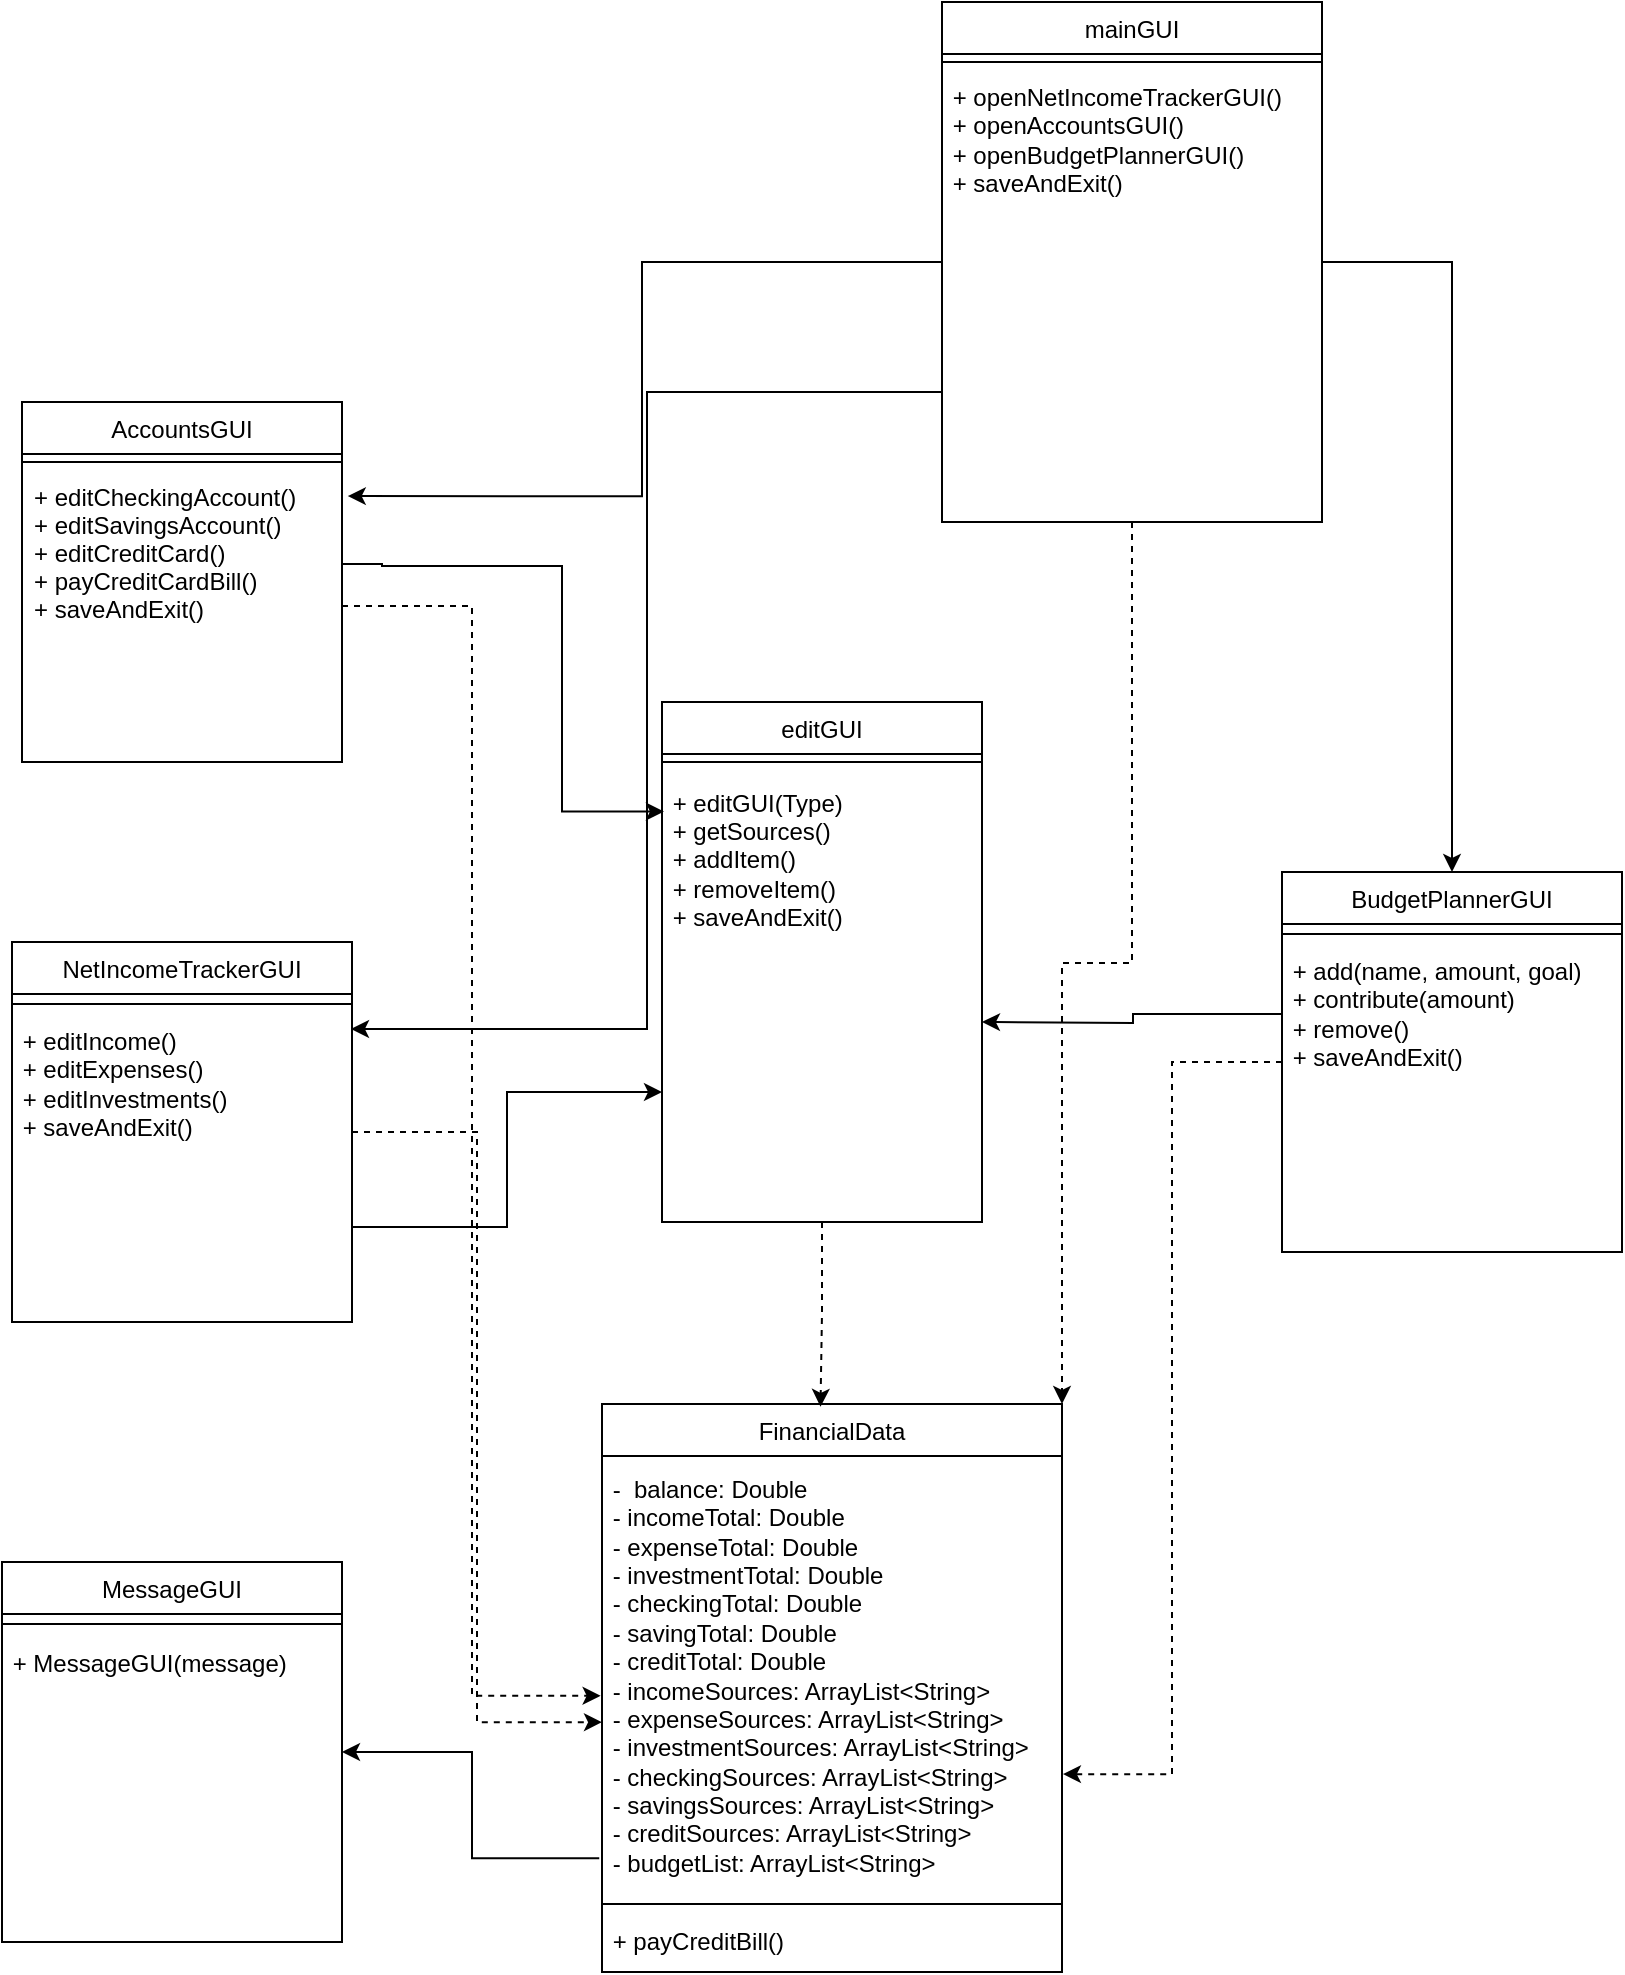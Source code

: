 <mxfile version="24.3.1" type="google">
  <diagram id="C5RBs43oDa-KdzZeNtuy" name="Page-1">
    <mxGraphModel grid="1" page="1" gridSize="10" guides="1" tooltips="1" connect="1" arrows="1" fold="1" pageScale="1" pageWidth="827" pageHeight="1169" math="0" shadow="0">
      <root>
        <mxCell id="WIyWlLk6GJQsqaUBKTNV-0" />
        <mxCell id="WIyWlLk6GJQsqaUBKTNV-1" parent="WIyWlLk6GJQsqaUBKTNV-0" />
        <mxCell id="1PLB17I36tUeewQhvuuq-11" style="edgeStyle=orthogonalEdgeStyle;rounded=0;orthogonalLoop=1;jettySize=auto;html=1;entryX=1;entryY=0;entryDx=0;entryDy=0;dashed=1;" edge="1" parent="WIyWlLk6GJQsqaUBKTNV-1" source="7Z3Eb2daHMO5Wzh2JKDy-3" target="7Z3Eb2daHMO5Wzh2JKDy-18">
          <mxGeometry relative="1" as="geometry" />
        </mxCell>
        <mxCell id="1PLB17I36tUeewQhvuuq-16" style="edgeStyle=orthogonalEdgeStyle;rounded=0;orthogonalLoop=1;jettySize=auto;html=1;exitX=1;exitY=0.5;exitDx=0;exitDy=0;strokeColor=default;strokeWidth=1;align=center;verticalAlign=middle;fontFamily=Helvetica;fontSize=11;fontColor=default;labelBackgroundColor=default;startArrow=none;startFill=0;startSize=20;endArrow=classic;" edge="1" parent="WIyWlLk6GJQsqaUBKTNV-1" source="7Z3Eb2daHMO5Wzh2JKDy-3" target="7Z3Eb2daHMO5Wzh2JKDy-6">
          <mxGeometry relative="1" as="geometry" />
        </mxCell>
        <mxCell id="7Z3Eb2daHMO5Wzh2JKDy-3" value="mainGUI" style="swimlane;fontStyle=0;align=center;verticalAlign=top;childLayout=stackLayout;horizontal=1;startSize=26;horizontalStack=0;resizeParent=1;resizeLast=0;collapsible=1;marginBottom=0;rounded=0;shadow=0;strokeWidth=1;" vertex="1" parent="WIyWlLk6GJQsqaUBKTNV-1">
          <mxGeometry x="620" y="-330" width="190" height="260" as="geometry">
            <mxRectangle x="230" y="140" width="160" height="26" as="alternateBounds" />
          </mxGeometry>
        </mxCell>
        <mxCell id="7Z3Eb2daHMO5Wzh2JKDy-4" value="" style="line;html=1;strokeWidth=1;align=left;verticalAlign=middle;spacingTop=-1;spacingLeft=3;spacingRight=3;rotatable=0;labelPosition=right;points=[];portConstraint=eastwest;" vertex="1" parent="7Z3Eb2daHMO5Wzh2JKDy-3">
          <mxGeometry y="26" width="190" height="8" as="geometry" />
        </mxCell>
        <mxCell id="7Z3Eb2daHMO5Wzh2JKDy-5" value="&amp;nbsp;+ openNetIncomeTrackerGUI()&amp;nbsp;&lt;div&gt;&amp;nbsp;+ openAccountsGUI()&lt;div&gt;&amp;nbsp;+ openBudgetPlannerGUI()&lt;br&gt;&lt;div&gt;&amp;nbsp;+ saveAndExit()&lt;br&gt;&lt;/div&gt;&lt;/div&gt;&lt;/div&gt;" style="text;html=1;align=left;verticalAlign=middle;resizable=0;points=[];autosize=1;strokeColor=none;fillColor=none;" vertex="1" parent="7Z3Eb2daHMO5Wzh2JKDy-3">
          <mxGeometry y="34" width="190" height="70" as="geometry" />
        </mxCell>
        <mxCell id="7Z3Eb2daHMO5Wzh2JKDy-6" value="BudgetPlannerGUI" style="swimlane;fontStyle=0;align=center;verticalAlign=top;childLayout=stackLayout;horizontal=1;startSize=26;horizontalStack=0;resizeParent=1;resizeLast=0;collapsible=1;marginBottom=0;rounded=0;shadow=0;strokeWidth=1;" vertex="1" parent="WIyWlLk6GJQsqaUBKTNV-1">
          <mxGeometry x="790" y="105" width="170" height="190" as="geometry">
            <mxRectangle x="340" y="380" width="170" height="26" as="alternateBounds" />
          </mxGeometry>
        </mxCell>
        <mxCell id="7Z3Eb2daHMO5Wzh2JKDy-7" value="" style="line;html=1;strokeWidth=1;align=left;verticalAlign=middle;spacingTop=-1;spacingLeft=3;spacingRight=3;rotatable=0;labelPosition=right;points=[];portConstraint=eastwest;" vertex="1" parent="7Z3Eb2daHMO5Wzh2JKDy-6">
          <mxGeometry y="26" width="170" height="10" as="geometry" />
        </mxCell>
        <mxCell id="1PLB17I36tUeewQhvuuq-19" style="edgeStyle=orthogonalEdgeStyle;rounded=0;orthogonalLoop=1;jettySize=auto;html=1;strokeColor=default;strokeWidth=1;align=center;verticalAlign=middle;fontFamily=Helvetica;fontSize=11;fontColor=default;labelBackgroundColor=default;startArrow=none;startFill=0;startSize=20;endArrow=classic;" edge="1" parent="7Z3Eb2daHMO5Wzh2JKDy-6" source="7Z3Eb2daHMO5Wzh2JKDy-8">
          <mxGeometry relative="1" as="geometry">
            <mxPoint x="-150.0" y="75" as="targetPoint" />
          </mxGeometry>
        </mxCell>
        <mxCell id="7Z3Eb2daHMO5Wzh2JKDy-8" value="&amp;nbsp;+ add(name, amount, goal)&lt;div&gt;&amp;nbsp;+ contribute(amount)&lt;/div&gt;&lt;div&gt;&amp;nbsp;+ remove()&lt;br&gt;&lt;div&gt;&amp;nbsp;+ saveAndExit()&lt;br&gt;&lt;/div&gt;&lt;/div&gt;" style="text;html=1;align=left;verticalAlign=middle;resizable=0;points=[];autosize=1;strokeColor=none;fillColor=none;" vertex="1" parent="7Z3Eb2daHMO5Wzh2JKDy-6">
          <mxGeometry y="36" width="170" height="70" as="geometry" />
        </mxCell>
        <mxCell id="7Z3Eb2daHMO5Wzh2JKDy-11" value="AccountsGUI" style="swimlane;fontStyle=0;align=center;verticalAlign=top;childLayout=stackLayout;horizontal=1;startSize=26;horizontalStack=0;resizeParent=1;resizeLast=0;collapsible=1;marginBottom=0;rounded=0;shadow=0;strokeWidth=1;" vertex="1" parent="WIyWlLk6GJQsqaUBKTNV-1">
          <mxGeometry x="160" y="-130" width="160" height="180" as="geometry">
            <mxRectangle x="130" y="380" width="160" height="26" as="alternateBounds" />
          </mxGeometry>
        </mxCell>
        <mxCell id="7Z3Eb2daHMO5Wzh2JKDy-12" value="" style="line;html=1;strokeWidth=1;align=left;verticalAlign=middle;spacingTop=-1;spacingLeft=3;spacingRight=3;rotatable=0;labelPosition=right;points=[];portConstraint=eastwest;" vertex="1" parent="7Z3Eb2daHMO5Wzh2JKDy-11">
          <mxGeometry y="26" width="160" height="8" as="geometry" />
        </mxCell>
        <mxCell id="7Z3Eb2daHMO5Wzh2JKDy-13" value="+ editCheckingAccount()&#xa;+ editSavingsAccount()&#xa;+ editCreditCard()&#xa;+ payCreditCardBill()&#xa;+ saveAndExit()" style="text;align=left;verticalAlign=top;spacingLeft=4;spacingRight=4;overflow=hidden;rotatable=0;points=[[0,0.5],[1,0.5]];portConstraint=eastwest;fontStyle=0" vertex="1" parent="7Z3Eb2daHMO5Wzh2JKDy-11">
          <mxGeometry y="34" width="160" height="136" as="geometry" />
        </mxCell>
        <mxCell id="1PLB17I36tUeewQhvuuq-7" style="edgeStyle=orthogonalEdgeStyle;rounded=0;orthogonalLoop=1;jettySize=auto;html=1;entryX=0;entryY=0.605;entryDx=0;entryDy=0;entryPerimeter=0;dashed=1;" edge="1" parent="WIyWlLk6GJQsqaUBKTNV-1" source="7Z3Eb2daHMO5Wzh2JKDy-15" target="7Z3Eb2daHMO5Wzh2JKDy-19">
          <mxGeometry relative="1" as="geometry">
            <mxPoint x="400" y="740" as="targetPoint" />
          </mxGeometry>
        </mxCell>
        <mxCell id="1PLB17I36tUeewQhvuuq-18" style="edgeStyle=orthogonalEdgeStyle;rounded=0;orthogonalLoop=1;jettySize=auto;html=1;exitX=1;exitY=0.75;exitDx=0;exitDy=0;entryX=0;entryY=0.75;entryDx=0;entryDy=0;strokeColor=default;strokeWidth=1;align=center;verticalAlign=middle;fontFamily=Helvetica;fontSize=11;fontColor=default;labelBackgroundColor=default;startArrow=none;startFill=0;startSize=20;endArrow=classic;" edge="1" parent="WIyWlLk6GJQsqaUBKTNV-1" source="7Z3Eb2daHMO5Wzh2JKDy-15" target="1PLB17I36tUeewQhvuuq-0">
          <mxGeometry relative="1" as="geometry" />
        </mxCell>
        <mxCell id="7Z3Eb2daHMO5Wzh2JKDy-15" value="NetIncomeTrackerGUI" style="swimlane;fontStyle=0;align=center;verticalAlign=top;childLayout=stackLayout;horizontal=1;startSize=26;horizontalStack=0;resizeParent=1;resizeLast=0;collapsible=1;marginBottom=0;rounded=0;shadow=0;strokeWidth=1;" vertex="1" parent="WIyWlLk6GJQsqaUBKTNV-1">
          <mxGeometry x="155" y="140" width="170" height="190" as="geometry">
            <mxRectangle x="340" y="380" width="170" height="26" as="alternateBounds" />
          </mxGeometry>
        </mxCell>
        <mxCell id="7Z3Eb2daHMO5Wzh2JKDy-16" value="" style="line;html=1;strokeWidth=1;align=left;verticalAlign=middle;spacingTop=-1;spacingLeft=3;spacingRight=3;rotatable=0;labelPosition=right;points=[];portConstraint=eastwest;" vertex="1" parent="7Z3Eb2daHMO5Wzh2JKDy-15">
          <mxGeometry y="26" width="170" height="10" as="geometry" />
        </mxCell>
        <mxCell id="7Z3Eb2daHMO5Wzh2JKDy-17" value="&lt;div&gt;&amp;nbsp;+ editIncome()&amp;nbsp;&lt;/div&gt;&lt;div&gt;&amp;nbsp;+ editExpenses()&lt;/div&gt;&lt;div&gt;&amp;nbsp;+ editInvestments()&lt;/div&gt;&lt;div&gt;&amp;nbsp;+ saveAndExit()&lt;br&gt;&lt;/div&gt;" style="text;html=1;align=left;verticalAlign=middle;resizable=0;points=[];autosize=1;strokeColor=none;fillColor=none;" vertex="1" parent="7Z3Eb2daHMO5Wzh2JKDy-15">
          <mxGeometry y="36" width="170" height="70" as="geometry" />
        </mxCell>
        <mxCell id="7Z3Eb2daHMO5Wzh2JKDy-18" value="FinancialData" style="swimlane;fontStyle=0;align=center;verticalAlign=top;childLayout=stackLayout;horizontal=1;startSize=26;horizontalStack=0;resizeParent=1;resizeLast=0;collapsible=1;marginBottom=0;rounded=0;shadow=0;strokeWidth=1;" vertex="1" parent="WIyWlLk6GJQsqaUBKTNV-1">
          <mxGeometry x="450" y="371" width="230" height="284" as="geometry">
            <mxRectangle x="130" y="380" width="160" height="26" as="alternateBounds" />
          </mxGeometry>
        </mxCell>
        <mxCell id="7Z3Eb2daHMO5Wzh2JKDy-19" value="&amp;nbsp;-&amp;nbsp; balance: Double&lt;div&gt;&amp;nbsp;- incomeTotal: Double&lt;/div&gt;&lt;div&gt;&amp;nbsp;- expenseTotal: Double&lt;/div&gt;&lt;div&gt;&amp;nbsp;- investmentTotal: Double&lt;/div&gt;&lt;div&gt;&amp;nbsp;- checkingTotal: Double&lt;/div&gt;&lt;div&gt;&amp;nbsp;- savingTotal: Double&lt;/div&gt;&lt;div&gt;&amp;nbsp;- creditTotal: Double&lt;/div&gt;&lt;div&gt;&amp;nbsp;- incomeSources: ArrayList&amp;lt;String&amp;gt;&lt;/div&gt;&lt;div&gt;&amp;nbsp;- expenseSources: ArrayList&amp;lt;String&amp;gt;&lt;/div&gt;&lt;div&gt;&amp;nbsp;- investmentSources: ArrayList&amp;lt;String&amp;gt;&lt;br&gt;&amp;nbsp;- checkingSources: ArrayList&amp;lt;String&amp;gt;&lt;br&gt;&amp;nbsp;- savingsSources: ArrayList&amp;lt;String&amp;gt;&lt;br&gt;&amp;nbsp;- creditSources: ArrayList&amp;lt;String&amp;gt;&lt;/div&gt;&lt;div&gt;&amp;nbsp;- budgetList: ArrayList&amp;lt;String&amp;gt;&lt;/div&gt;" style="text;html=1;align=left;verticalAlign=middle;resizable=0;points=[];autosize=1;strokeColor=none;fillColor=none;" vertex="1" parent="7Z3Eb2daHMO5Wzh2JKDy-18">
          <mxGeometry y="26" width="230" height="220" as="geometry" />
        </mxCell>
        <mxCell id="7Z3Eb2daHMO5Wzh2JKDy-20" value="" style="line;html=1;strokeWidth=1;align=left;verticalAlign=middle;spacingTop=-1;spacingLeft=3;spacingRight=3;rotatable=0;labelPosition=right;points=[];portConstraint=eastwest;" vertex="1" parent="7Z3Eb2daHMO5Wzh2JKDy-18">
          <mxGeometry y="246" width="230" height="8" as="geometry" />
        </mxCell>
        <mxCell id="7Z3Eb2daHMO5Wzh2JKDy-21" value="&amp;nbsp;+ payCreditBill()" style="text;html=1;align=left;verticalAlign=middle;whiteSpace=wrap;rounded=0;" vertex="1" parent="7Z3Eb2daHMO5Wzh2JKDy-18">
          <mxGeometry y="254" width="230" height="30" as="geometry" />
        </mxCell>
        <mxCell id="1PLB17I36tUeewQhvuuq-0" value="editGUI" style="swimlane;fontStyle=0;align=center;verticalAlign=top;childLayout=stackLayout;horizontal=1;startSize=26;horizontalStack=0;resizeParent=1;resizeLast=0;collapsible=1;marginBottom=0;rounded=0;shadow=0;strokeWidth=1;" vertex="1" parent="WIyWlLk6GJQsqaUBKTNV-1">
          <mxGeometry x="480" y="20" width="160" height="260" as="geometry">
            <mxRectangle x="230" y="140" width="160" height="26" as="alternateBounds" />
          </mxGeometry>
        </mxCell>
        <mxCell id="1PLB17I36tUeewQhvuuq-1" value="" style="line;html=1;strokeWidth=1;align=left;verticalAlign=middle;spacingTop=-1;spacingLeft=3;spacingRight=3;rotatable=0;labelPosition=right;points=[];portConstraint=eastwest;" vertex="1" parent="1PLB17I36tUeewQhvuuq-0">
          <mxGeometry y="26" width="160" height="8" as="geometry" />
        </mxCell>
        <mxCell id="1PLB17I36tUeewQhvuuq-2" value="&amp;nbsp;+ editGUI(Type)&lt;div&gt;&amp;nbsp;+ getSources()&lt;div&gt;&amp;nbsp;+ addItem()&lt;br&gt;&lt;div&gt;&amp;nbsp;+ removeItem()&lt;div&gt;&amp;nbsp;+ saveAndExit()&lt;/div&gt;&lt;/div&gt;&lt;/div&gt;&lt;/div&gt;" style="text;html=1;align=left;verticalAlign=middle;resizable=0;points=[];autosize=1;strokeColor=none;fillColor=none;" vertex="1" parent="1PLB17I36tUeewQhvuuq-0">
          <mxGeometry y="34" width="160" height="90" as="geometry" />
        </mxCell>
        <mxCell id="1PLB17I36tUeewQhvuuq-3" value="MessageGUI" style="swimlane;fontStyle=0;align=center;verticalAlign=top;childLayout=stackLayout;horizontal=1;startSize=26;horizontalStack=0;resizeParent=1;resizeLast=0;collapsible=1;marginBottom=0;rounded=0;shadow=0;strokeWidth=1;" vertex="1" parent="WIyWlLk6GJQsqaUBKTNV-1">
          <mxGeometry x="150" y="450" width="170" height="190" as="geometry">
            <mxRectangle x="340" y="380" width="170" height="26" as="alternateBounds" />
          </mxGeometry>
        </mxCell>
        <mxCell id="1PLB17I36tUeewQhvuuq-4" value="" style="line;html=1;strokeWidth=1;align=left;verticalAlign=middle;spacingTop=-1;spacingLeft=3;spacingRight=3;rotatable=0;labelPosition=right;points=[];portConstraint=eastwest;" vertex="1" parent="1PLB17I36tUeewQhvuuq-3">
          <mxGeometry y="26" width="170" height="10" as="geometry" />
        </mxCell>
        <mxCell id="1PLB17I36tUeewQhvuuq-5" value="&amp;nbsp;+ MessageGUI(message)" style="text;html=1;align=left;verticalAlign=middle;resizable=0;points=[];autosize=1;strokeColor=none;fillColor=none;" vertex="1" parent="1PLB17I36tUeewQhvuuq-3">
          <mxGeometry y="36" width="170" height="30" as="geometry" />
        </mxCell>
        <mxCell id="1PLB17I36tUeewQhvuuq-6" style="edgeStyle=orthogonalEdgeStyle;rounded=0;orthogonalLoop=1;jettySize=auto;html=1;exitX=1;exitY=0.5;exitDx=0;exitDy=0;entryX=-0.003;entryY=0.545;entryDx=0;entryDy=0;entryPerimeter=0;dashed=1;" edge="1" parent="WIyWlLk6GJQsqaUBKTNV-1" source="7Z3Eb2daHMO5Wzh2JKDy-13" target="7Z3Eb2daHMO5Wzh2JKDy-19">
          <mxGeometry relative="1" as="geometry" />
        </mxCell>
        <mxCell id="1PLB17I36tUeewQhvuuq-9" style="edgeStyle=orthogonalEdgeStyle;rounded=0;orthogonalLoop=1;jettySize=auto;html=1;entryX=1.002;entryY=0.723;entryDx=0;entryDy=0;entryPerimeter=0;dashed=1;" edge="1" parent="WIyWlLk6GJQsqaUBKTNV-1" source="7Z3Eb2daHMO5Wzh2JKDy-6" target="7Z3Eb2daHMO5Wzh2JKDy-19">
          <mxGeometry relative="1" as="geometry" />
        </mxCell>
        <mxCell id="1PLB17I36tUeewQhvuuq-10" style="edgeStyle=orthogonalEdgeStyle;rounded=0;orthogonalLoop=1;jettySize=auto;html=1;entryX=0.475;entryY=0.005;entryDx=0;entryDy=0;entryPerimeter=0;dashed=1;" edge="1" parent="WIyWlLk6GJQsqaUBKTNV-1" source="1PLB17I36tUeewQhvuuq-0" target="7Z3Eb2daHMO5Wzh2JKDy-18">
          <mxGeometry relative="1" as="geometry" />
        </mxCell>
        <mxCell id="1PLB17I36tUeewQhvuuq-12" style="edgeStyle=orthogonalEdgeStyle;rounded=0;orthogonalLoop=1;jettySize=auto;html=1;entryX=1;entryY=0.5;entryDx=0;entryDy=0;exitX=-0.006;exitY=0.914;exitDx=0;exitDy=0;exitPerimeter=0;startArrow=none;startFill=0;strokeWidth=1;startSize=20;strokeColor=default;align=center;verticalAlign=middle;fontFamily=Helvetica;fontSize=11;fontColor=default;labelBackgroundColor=default;endArrow=classic;" edge="1" parent="WIyWlLk6GJQsqaUBKTNV-1" source="7Z3Eb2daHMO5Wzh2JKDy-19" target="1PLB17I36tUeewQhvuuq-3">
          <mxGeometry relative="1" as="geometry" />
        </mxCell>
        <mxCell id="1PLB17I36tUeewQhvuuq-14" style="edgeStyle=orthogonalEdgeStyle;rounded=0;orthogonalLoop=1;jettySize=auto;html=1;entryX=1.018;entryY=0.096;entryDx=0;entryDy=0;entryPerimeter=0;strokeColor=default;strokeWidth=1;align=center;verticalAlign=middle;fontFamily=Helvetica;fontSize=11;fontColor=default;labelBackgroundColor=default;startArrow=none;startFill=0;startSize=20;endArrow=classic;" edge="1" parent="WIyWlLk6GJQsqaUBKTNV-1" source="7Z3Eb2daHMO5Wzh2JKDy-3" target="7Z3Eb2daHMO5Wzh2JKDy-13">
          <mxGeometry relative="1" as="geometry" />
        </mxCell>
        <mxCell id="1PLB17I36tUeewQhvuuq-15" style="edgeStyle=orthogonalEdgeStyle;rounded=0;orthogonalLoop=1;jettySize=auto;html=1;exitX=0;exitY=0.75;exitDx=0;exitDy=0;entryX=0.997;entryY=0.107;entryDx=0;entryDy=0;entryPerimeter=0;strokeColor=default;strokeWidth=1;align=center;verticalAlign=middle;fontFamily=Helvetica;fontSize=11;fontColor=default;labelBackgroundColor=default;startArrow=none;startFill=0;startSize=20;endArrow=classic;" edge="1" parent="WIyWlLk6GJQsqaUBKTNV-1" source="7Z3Eb2daHMO5Wzh2JKDy-3" target="7Z3Eb2daHMO5Wzh2JKDy-17">
          <mxGeometry relative="1" as="geometry" />
        </mxCell>
        <mxCell id="1PLB17I36tUeewQhvuuq-17" style="edgeStyle=orthogonalEdgeStyle;rounded=0;orthogonalLoop=1;jettySize=auto;html=1;entryX=0.006;entryY=0.464;entryDx=0;entryDy=0;entryPerimeter=0;strokeColor=default;strokeWidth=1;align=center;verticalAlign=middle;fontFamily=Helvetica;fontSize=11;fontColor=default;labelBackgroundColor=default;startArrow=none;startFill=0;startSize=20;endArrow=classic;" edge="1" parent="WIyWlLk6GJQsqaUBKTNV-1">
          <mxGeometry relative="1" as="geometry">
            <mxPoint x="320.0" y="-49" as="sourcePoint" />
            <mxPoint x="480.96" y="74.76" as="targetPoint" />
            <Array as="points">
              <mxPoint x="340" y="-49" />
              <mxPoint x="340" y="-48" />
              <mxPoint x="430" y="-48" />
              <mxPoint x="430" y="75" />
            </Array>
          </mxGeometry>
        </mxCell>
      </root>
    </mxGraphModel>
  </diagram>
</mxfile>
